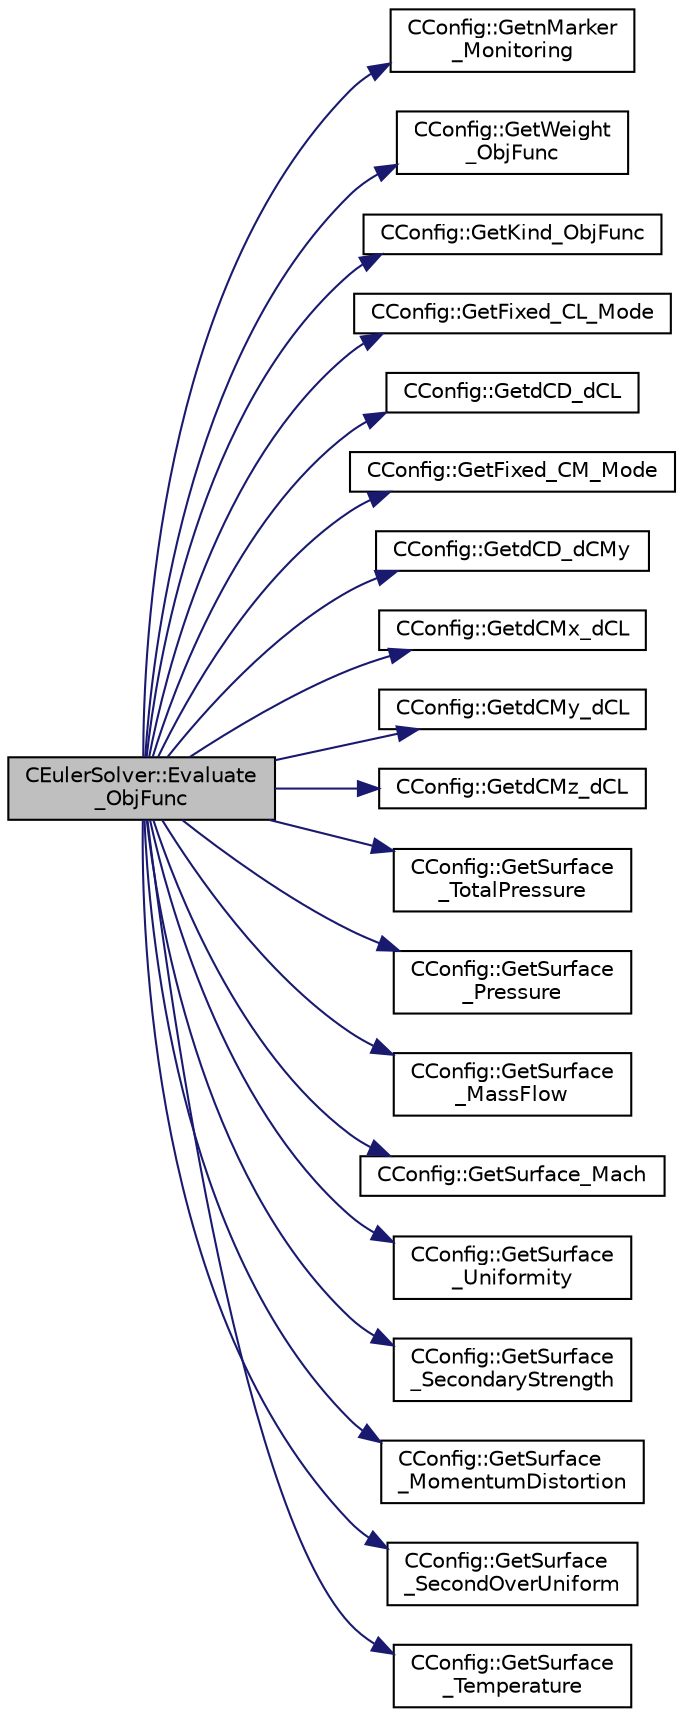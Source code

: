 digraph "CEulerSolver::Evaluate_ObjFunc"
{
  edge [fontname="Helvetica",fontsize="10",labelfontname="Helvetica",labelfontsize="10"];
  node [fontname="Helvetica",fontsize="10",shape=record];
  rankdir="LR";
  Node1254 [label="CEulerSolver::Evaluate\l_ObjFunc",height=0.2,width=0.4,color="black", fillcolor="grey75", style="filled", fontcolor="black"];
  Node1254 -> Node1255 [color="midnightblue",fontsize="10",style="solid",fontname="Helvetica"];
  Node1255 [label="CConfig::GetnMarker\l_Monitoring",height=0.2,width=0.4,color="black", fillcolor="white", style="filled",URL="$class_c_config.html#a62a92b26c1300323f4a4a035ec19af1a",tooltip="Get the total number of monitoring markers. "];
  Node1254 -> Node1256 [color="midnightblue",fontsize="10",style="solid",fontname="Helvetica"];
  Node1256 [label="CConfig::GetWeight\l_ObjFunc",height=0.2,width=0.4,color="black", fillcolor="white", style="filled",URL="$class_c_config.html#ae869dd14ee25ce498da8aeafeabcbbbd",tooltip="Get the weight of objective function. There are several options: Drag coefficient, Lift coefficient, efficiency, etc. "];
  Node1254 -> Node1257 [color="midnightblue",fontsize="10",style="solid",fontname="Helvetica"];
  Node1257 [label="CConfig::GetKind_ObjFunc",height=0.2,width=0.4,color="black", fillcolor="white", style="filled",URL="$class_c_config.html#a2d4389021feaed9f2e62f0475f73a718",tooltip="Get the kind of objective function. There are several options: Drag coefficient, Lift coefficient..."];
  Node1254 -> Node1258 [color="midnightblue",fontsize="10",style="solid",fontname="Helvetica"];
  Node1258 [label="CConfig::GetFixed_CL_Mode",height=0.2,width=0.4,color="black", fillcolor="white", style="filled",URL="$class_c_config.html#abd97282665d4d8885078aac10735e708",tooltip="Get information about whether to use fixed CL mode. "];
  Node1254 -> Node1259 [color="midnightblue",fontsize="10",style="solid",fontname="Helvetica"];
  Node1259 [label="CConfig::GetdCD_dCL",height=0.2,width=0.4,color="black", fillcolor="white", style="filled",URL="$class_c_config.html#a2711fd3e48037f5972691787f2a5ea78",tooltip="Value of the weight of the CD, CL, CM optimization. "];
  Node1254 -> Node1260 [color="midnightblue",fontsize="10",style="solid",fontname="Helvetica"];
  Node1260 [label="CConfig::GetFixed_CM_Mode",height=0.2,width=0.4,color="black", fillcolor="white", style="filled",URL="$class_c_config.html#aa088e1372bbec7000a6641002ac9c918",tooltip="Get information about whether to use fixed CL mode. "];
  Node1254 -> Node1261 [color="midnightblue",fontsize="10",style="solid",fontname="Helvetica"];
  Node1261 [label="CConfig::GetdCD_dCMy",height=0.2,width=0.4,color="black", fillcolor="white", style="filled",URL="$class_c_config.html#aad14b8b395e08377d8b7bf4d0bc1e65f",tooltip="Value of the weight of the CD, CL, CM optimization. "];
  Node1254 -> Node1262 [color="midnightblue",fontsize="10",style="solid",fontname="Helvetica"];
  Node1262 [label="CConfig::GetdCMx_dCL",height=0.2,width=0.4,color="black", fillcolor="white", style="filled",URL="$class_c_config.html#a543ee47693a711eee6fd8f00671b3802",tooltip="Value of the weight of the CD, CL, CM optimization. "];
  Node1254 -> Node1263 [color="midnightblue",fontsize="10",style="solid",fontname="Helvetica"];
  Node1263 [label="CConfig::GetdCMy_dCL",height=0.2,width=0.4,color="black", fillcolor="white", style="filled",URL="$class_c_config.html#a287242969576bb4c0a303d50e907eb29",tooltip="Value of the weight of the CD, CL, CM optimization. "];
  Node1254 -> Node1264 [color="midnightblue",fontsize="10",style="solid",fontname="Helvetica"];
  Node1264 [label="CConfig::GetdCMz_dCL",height=0.2,width=0.4,color="black", fillcolor="white", style="filled",URL="$class_c_config.html#a6385f8ea2c2b24481683d73573391acb",tooltip="Value of the weight of the CD, CL, CM optimization. "];
  Node1254 -> Node1265 [color="midnightblue",fontsize="10",style="solid",fontname="Helvetica"];
  Node1265 [label="CConfig::GetSurface\l_TotalPressure",height=0.2,width=0.4,color="black", fillcolor="white", style="filled",URL="$class_c_config.html#a9dd9c77e80df00ba40508aecc19f2c73",tooltip="Get the total pressure at an outlet boundary. "];
  Node1254 -> Node1266 [color="midnightblue",fontsize="10",style="solid",fontname="Helvetica"];
  Node1266 [label="CConfig::GetSurface\l_Pressure",height=0.2,width=0.4,color="black", fillcolor="white", style="filled",URL="$class_c_config.html#a71a48476eab8e06a892de17d7bfc57e6",tooltip="Get the pressure at an outlet boundary. "];
  Node1254 -> Node1267 [color="midnightblue",fontsize="10",style="solid",fontname="Helvetica"];
  Node1267 [label="CConfig::GetSurface\l_MassFlow",height=0.2,width=0.4,color="black", fillcolor="white", style="filled",URL="$class_c_config.html#a1647ca5ad6988cdcdefda6c045f6e794",tooltip="Get the massflow at an outlet boundary. "];
  Node1254 -> Node1268 [color="midnightblue",fontsize="10",style="solid",fontname="Helvetica"];
  Node1268 [label="CConfig::GetSurface_Mach",height=0.2,width=0.4,color="black", fillcolor="white", style="filled",URL="$class_c_config.html#a4ae68e2f8b77d2b6f5681c095a348398",tooltip="Get the mach number at an outlet boundary. "];
  Node1254 -> Node1269 [color="midnightblue",fontsize="10",style="solid",fontname="Helvetica"];
  Node1269 [label="CConfig::GetSurface\l_Uniformity",height=0.2,width=0.4,color="black", fillcolor="white", style="filled",URL="$class_c_config.html#afec18f6c0a835f3147a681731c026243",tooltip="Get the streamwise flow uniformity at the surface. "];
  Node1254 -> Node1270 [color="midnightblue",fontsize="10",style="solid",fontname="Helvetica"];
  Node1270 [label="CConfig::GetSurface\l_SecondaryStrength",height=0.2,width=0.4,color="black", fillcolor="white", style="filled",URL="$class_c_config.html#a4faf7daec20d244006a6a25bd2d72ece",tooltip="Get the secondary flow strength at the surface. "];
  Node1254 -> Node1271 [color="midnightblue",fontsize="10",style="solid",fontname="Helvetica"];
  Node1271 [label="CConfig::GetSurface\l_MomentumDistortion",height=0.2,width=0.4,color="black", fillcolor="white", style="filled",URL="$class_c_config.html#acb4450574460afff9c1545ae9cbd5ee5",tooltip="Get the momentum distortion at the surface. "];
  Node1254 -> Node1272 [color="midnightblue",fontsize="10",style="solid",fontname="Helvetica"];
  Node1272 [label="CConfig::GetSurface\l_SecondOverUniform",height=0.2,width=0.4,color="black", fillcolor="white", style="filled",URL="$class_c_config.html#a95964c27275ed64fac6b36cf346a0158",tooltip="Get the relative secondary flow strength at the surface. "];
  Node1254 -> Node1273 [color="midnightblue",fontsize="10",style="solid",fontname="Helvetica"];
  Node1273 [label="CConfig::GetSurface\l_Temperature",height=0.2,width=0.4,color="black", fillcolor="white", style="filled",URL="$class_c_config.html#a38b4a527c24cd8c5e36bf50482954d2d",tooltip="Get the temperature at an outlet boundary. "];
}
